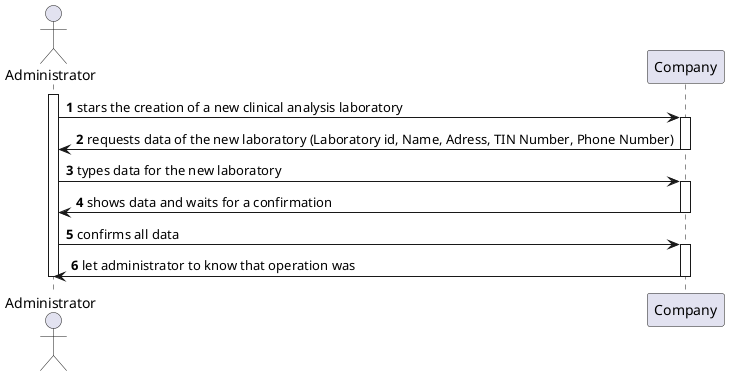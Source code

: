 @startuml
'https://plantuml.com/sequence-diagram

autonumber
actor Administrator as Administrator
Activate Administrator
Administrator -> Company: stars the creation of a new clinical analysis laboratory
Activate Company
Company-> Administrator: requests data of the new laboratory (Laboratory id, Name, Adress, TIN Number, Phone Number)
Deactivate Company
Administrator -> Company: types data for the new laboratory
Activate Company
Company -> Administrator: shows data and waits for a confirmation
Deactivate Company
Administrator -> Company: confirms all data
Activate Company
Company -> Administrator: let administrator to know that operation was
Deactivate Company
Deactivate Administrator



@enduml